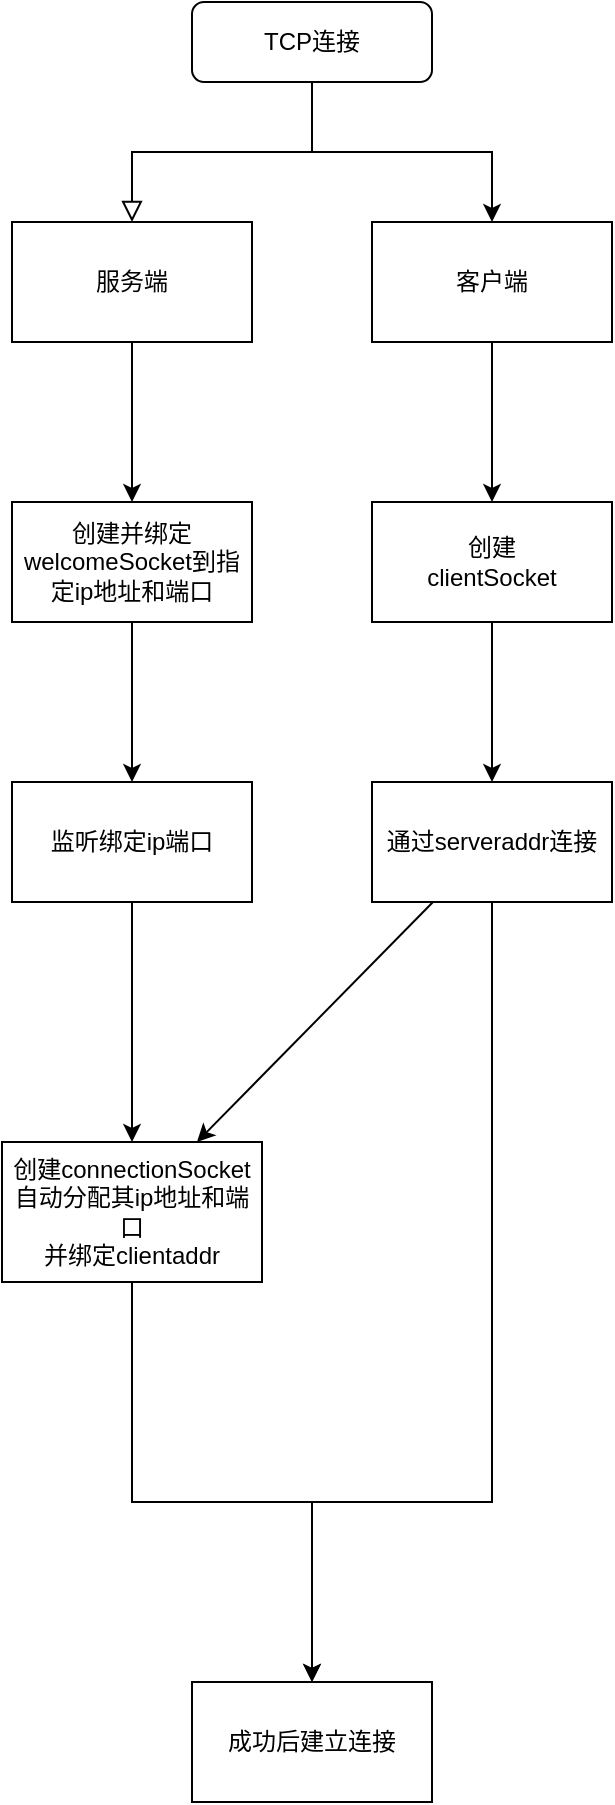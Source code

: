 <mxfile version="20.8.23" type="github">
  <diagram id="C5RBs43oDa-KdzZeNtuy" name="Page-1">
    <mxGraphModel dx="612" dy="470" grid="1" gridSize="10" guides="1" tooltips="1" connect="1" arrows="1" fold="1" page="1" pageScale="1" pageWidth="827" pageHeight="1169" math="0" shadow="0">
      <root>
        <mxCell id="WIyWlLk6GJQsqaUBKTNV-0" />
        <mxCell id="WIyWlLk6GJQsqaUBKTNV-1" parent="WIyWlLk6GJQsqaUBKTNV-0" />
        <mxCell id="WIyWlLk6GJQsqaUBKTNV-2" value="" style="rounded=0;html=1;jettySize=auto;orthogonalLoop=1;fontSize=11;endArrow=block;endFill=0;endSize=8;strokeWidth=1;shadow=0;labelBackgroundColor=none;edgeStyle=orthogonalEdgeStyle;" parent="WIyWlLk6GJQsqaUBKTNV-1" source="WIyWlLk6GJQsqaUBKTNV-3" target="z3PvTWRAHvg-YfaUEhPE-0" edge="1">
          <mxGeometry relative="1" as="geometry">
            <mxPoint x="220" y="170" as="targetPoint" />
          </mxGeometry>
        </mxCell>
        <mxCell id="z3PvTWRAHvg-YfaUEhPE-4" style="edgeStyle=orthogonalEdgeStyle;rounded=0;orthogonalLoop=1;jettySize=auto;html=1;entryX=0.5;entryY=0;entryDx=0;entryDy=0;" edge="1" parent="WIyWlLk6GJQsqaUBKTNV-1" source="WIyWlLk6GJQsqaUBKTNV-3" target="z3PvTWRAHvg-YfaUEhPE-1">
          <mxGeometry relative="1" as="geometry" />
        </mxCell>
        <mxCell id="WIyWlLk6GJQsqaUBKTNV-3" value="TCP连接" style="rounded=1;whiteSpace=wrap;html=1;fontSize=12;glass=0;strokeWidth=1;shadow=0;" parent="WIyWlLk6GJQsqaUBKTNV-1" vertex="1">
          <mxGeometry x="160" y="80" width="120" height="40" as="geometry" />
        </mxCell>
        <mxCell id="z3PvTWRAHvg-YfaUEhPE-6" value="" style="edgeStyle=orthogonalEdgeStyle;rounded=0;orthogonalLoop=1;jettySize=auto;html=1;" edge="1" parent="WIyWlLk6GJQsqaUBKTNV-1" source="z3PvTWRAHvg-YfaUEhPE-0" target="z3PvTWRAHvg-YfaUEhPE-5">
          <mxGeometry relative="1" as="geometry" />
        </mxCell>
        <mxCell id="z3PvTWRAHvg-YfaUEhPE-0" value="服务端" style="rounded=0;whiteSpace=wrap;html=1;" vertex="1" parent="WIyWlLk6GJQsqaUBKTNV-1">
          <mxGeometry x="70" y="190" width="120" height="60" as="geometry" />
        </mxCell>
        <mxCell id="z3PvTWRAHvg-YfaUEhPE-8" value="" style="edgeStyle=orthogonalEdgeStyle;rounded=0;orthogonalLoop=1;jettySize=auto;html=1;" edge="1" parent="WIyWlLk6GJQsqaUBKTNV-1" source="z3PvTWRAHvg-YfaUEhPE-1" target="z3PvTWRAHvg-YfaUEhPE-7">
          <mxGeometry relative="1" as="geometry" />
        </mxCell>
        <mxCell id="z3PvTWRAHvg-YfaUEhPE-1" value="客户端" style="rounded=0;whiteSpace=wrap;html=1;" vertex="1" parent="WIyWlLk6GJQsqaUBKTNV-1">
          <mxGeometry x="250" y="190" width="120" height="60" as="geometry" />
        </mxCell>
        <mxCell id="z3PvTWRAHvg-YfaUEhPE-14" value="" style="edgeStyle=orthogonalEdgeStyle;rounded=0;orthogonalLoop=1;jettySize=auto;html=1;" edge="1" parent="WIyWlLk6GJQsqaUBKTNV-1" source="z3PvTWRAHvg-YfaUEhPE-5" target="z3PvTWRAHvg-YfaUEhPE-13">
          <mxGeometry relative="1" as="geometry" />
        </mxCell>
        <mxCell id="z3PvTWRAHvg-YfaUEhPE-5" value="&lt;div&gt;创建并绑定&lt;/div&gt;&lt;div&gt;welcomeSocket到指定ip地址和端口&lt;/div&gt;" style="rounded=0;whiteSpace=wrap;html=1;" vertex="1" parent="WIyWlLk6GJQsqaUBKTNV-1">
          <mxGeometry x="70" y="330" width="120" height="60" as="geometry" />
        </mxCell>
        <mxCell id="z3PvTWRAHvg-YfaUEhPE-10" value="" style="edgeStyle=orthogonalEdgeStyle;rounded=0;orthogonalLoop=1;jettySize=auto;html=1;" edge="1" parent="WIyWlLk6GJQsqaUBKTNV-1" source="z3PvTWRAHvg-YfaUEhPE-7" target="z3PvTWRAHvg-YfaUEhPE-9">
          <mxGeometry relative="1" as="geometry" />
        </mxCell>
        <mxCell id="z3PvTWRAHvg-YfaUEhPE-7" value="&lt;div&gt;创建&lt;/div&gt;&lt;div&gt;clientSocket&lt;/div&gt;" style="rounded=0;whiteSpace=wrap;html=1;" vertex="1" parent="WIyWlLk6GJQsqaUBKTNV-1">
          <mxGeometry x="250" y="330" width="120" height="60" as="geometry" />
        </mxCell>
        <mxCell id="z3PvTWRAHvg-YfaUEhPE-12" value="" style="edgeStyle=orthogonalEdgeStyle;rounded=0;orthogonalLoop=1;jettySize=auto;html=1;" edge="1" parent="WIyWlLk6GJQsqaUBKTNV-1" source="z3PvTWRAHvg-YfaUEhPE-9" target="z3PvTWRAHvg-YfaUEhPE-11">
          <mxGeometry relative="1" as="geometry">
            <Array as="points">
              <mxPoint x="310" y="830" />
              <mxPoint x="220" y="830" />
            </Array>
          </mxGeometry>
        </mxCell>
        <mxCell id="z3PvTWRAHvg-YfaUEhPE-17" style="rounded=0;orthogonalLoop=1;jettySize=auto;html=1;entryX=0.75;entryY=0;entryDx=0;entryDy=0;" edge="1" parent="WIyWlLk6GJQsqaUBKTNV-1" source="z3PvTWRAHvg-YfaUEhPE-9" target="z3PvTWRAHvg-YfaUEhPE-15">
          <mxGeometry relative="1" as="geometry" />
        </mxCell>
        <mxCell id="z3PvTWRAHvg-YfaUEhPE-9" value="通过serveraddr连接" style="rounded=0;whiteSpace=wrap;html=1;" vertex="1" parent="WIyWlLk6GJQsqaUBKTNV-1">
          <mxGeometry x="250" y="470" width="120" height="60" as="geometry" />
        </mxCell>
        <mxCell id="z3PvTWRAHvg-YfaUEhPE-11" value="成功后建立连接" style="rounded=0;whiteSpace=wrap;html=1;" vertex="1" parent="WIyWlLk6GJQsqaUBKTNV-1">
          <mxGeometry x="160" y="920" width="120" height="60" as="geometry" />
        </mxCell>
        <mxCell id="z3PvTWRAHvg-YfaUEhPE-16" value="" style="edgeStyle=orthogonalEdgeStyle;rounded=0;orthogonalLoop=1;jettySize=auto;html=1;" edge="1" parent="WIyWlLk6GJQsqaUBKTNV-1" source="z3PvTWRAHvg-YfaUEhPE-13" target="z3PvTWRAHvg-YfaUEhPE-15">
          <mxGeometry relative="1" as="geometry" />
        </mxCell>
        <mxCell id="z3PvTWRAHvg-YfaUEhPE-13" value="监听绑定ip端口" style="rounded=0;whiteSpace=wrap;html=1;" vertex="1" parent="WIyWlLk6GJQsqaUBKTNV-1">
          <mxGeometry x="70" y="470" width="120" height="60" as="geometry" />
        </mxCell>
        <mxCell id="z3PvTWRAHvg-YfaUEhPE-21" style="edgeStyle=orthogonalEdgeStyle;shape=connector;rounded=0;orthogonalLoop=1;jettySize=auto;html=1;labelBackgroundColor=default;strokeColor=default;fontFamily=Helvetica;fontSize=11;fontColor=default;endArrow=classic;entryX=0.5;entryY=0;entryDx=0;entryDy=0;" edge="1" parent="WIyWlLk6GJQsqaUBKTNV-1" source="z3PvTWRAHvg-YfaUEhPE-15" target="z3PvTWRAHvg-YfaUEhPE-11">
          <mxGeometry relative="1" as="geometry">
            <mxPoint x="190" y="900" as="targetPoint" />
            <Array as="points">
              <mxPoint x="130" y="830" />
              <mxPoint x="220" y="830" />
            </Array>
          </mxGeometry>
        </mxCell>
        <mxCell id="z3PvTWRAHvg-YfaUEhPE-15" value="&lt;div&gt;创建connectionSocket&lt;/div&gt;&lt;div&gt;自动分配其ip地址和端口&lt;br&gt;&lt;/div&gt;&lt;div&gt;并绑定clientaddr&lt;/div&gt;" style="rounded=0;whiteSpace=wrap;html=1;" vertex="1" parent="WIyWlLk6GJQsqaUBKTNV-1">
          <mxGeometry x="65" y="650" width="130" height="70" as="geometry" />
        </mxCell>
      </root>
    </mxGraphModel>
  </diagram>
</mxfile>
